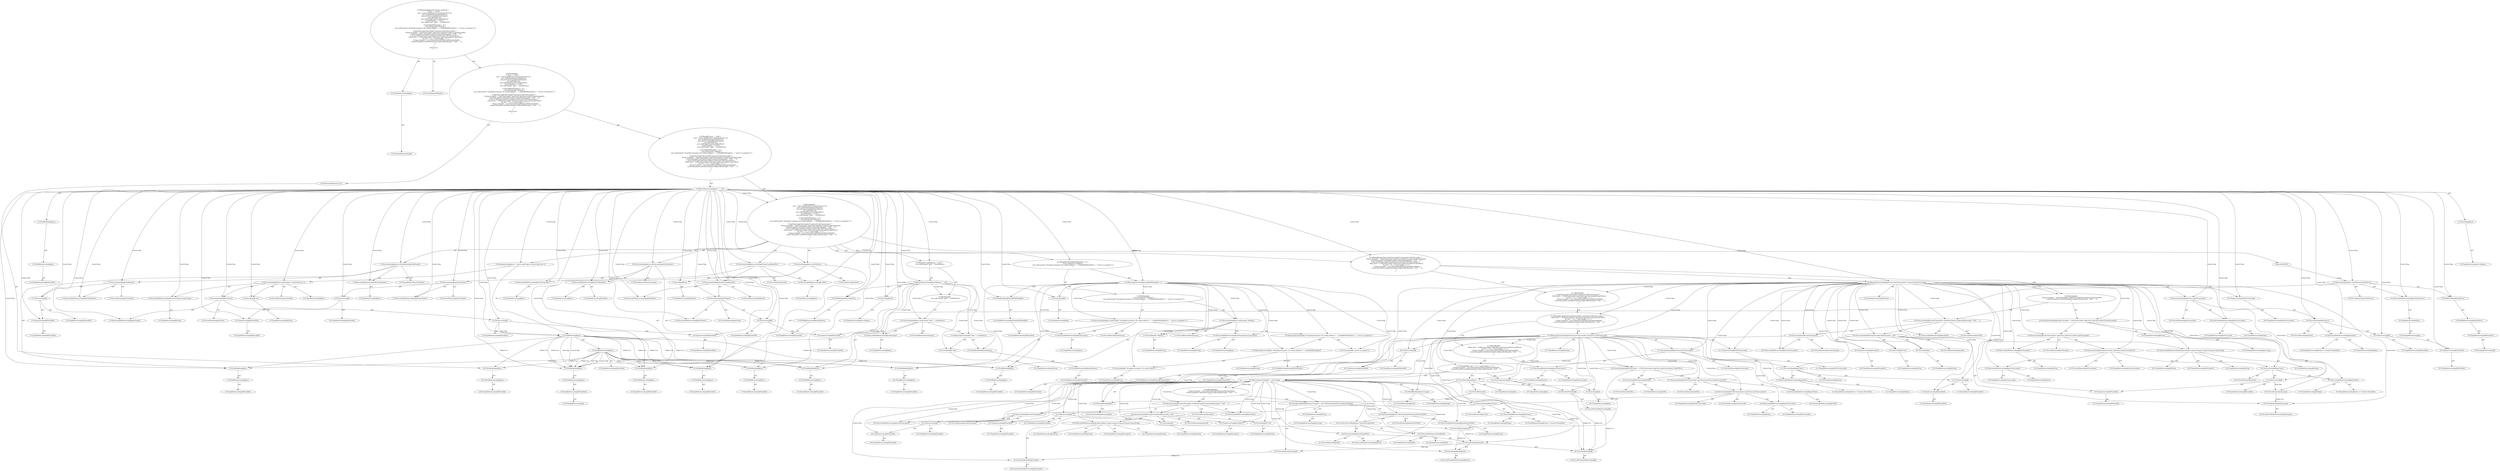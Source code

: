 digraph "getJava#?" {
0 [label="2:CtTypeReferenceImpl@Java" shape=ellipse]
1 [label="2:CtPackageReferenceImpl@" shape=ellipse]
2 [label="2:CtVirtualElement@getJava" shape=ellipse]
3 [label="3:CtFieldReferenceImpl@java" shape=ellipse]
4 [label="3:CtTypeReferenceImpl@PlaceHold" shape=ellipse]
5 [label="3:CtFieldReadImpl@java" shape=ellipse]
6 [label="3:CtLiteralImpl@null" shape=ellipse]
7 [label="3:CtTypeReferenceImpl@<nulltype>" shape=ellipse]
8 [label="3:CtBinaryOperatorImpl@java == null" shape=ellipse]
9 [label="4:CtFieldReferenceImpl@java" shape=ellipse]
10 [label="4:CtTypeReferenceImpl@PlaceHold" shape=ellipse]
11 [label="4:CtFieldWriteImpl@java" shape=ellipse]
12 [label="4:CtExecutableReferenceImpl@createTask(java.lang.String)" shape=ellipse]
13 [label="4:CtTypeReferenceImpl@String" shape=ellipse]
14 [label="4:CtVirtualElement@createTask" shape=ellipse]
15 [label="4:CtExecutableReferenceImpl@getProject()" shape=ellipse]
16 [label="4:CtVirtualElement@getProject" shape=ellipse]
17 [label="4:CtTypeAccessImpl@PlaceHold" shape=ellipse]
18 [label="4:CtTypeReferenceImpl@PlaceHold" shape=ellipse]
19 [label="4:CtThisAccessImpl@" shape=ellipse]
20 [label="4:CtTypeReferenceImpl@PlaceHold" shape=ellipse]
21 [label="4:CtInvocationImpl@getProject()" shape=ellipse]
22 [label="4:CtLiteralImpl@\"java\"" shape=ellipse]
23 [label="4:CtTypeReferenceImpl@String" shape=ellipse]
24 [label="4:CtInvocationImpl@((Java) (getProject().createTask(\"java\")))" shape=ellipse]
25 [label="4:CtTypeReferenceImpl@Java" shape=ellipse]
26 [label="4:CtAssignmentImpl@java = ((Java) (getProject().createTask(\"java\")))" shape=ellipse]
27 [label="5:CtExecutableReferenceImpl@setTaskName()" shape=ellipse]
28 [label="5:CtTypeReferenceImpl@java" shape=ellipse]
29 [label="5:CtVirtualElement@setTaskName" shape=ellipse]
30 [label="5:CtFieldReferenceImpl@java" shape=ellipse]
31 [label="5:CtTypeReferenceImpl@PlaceHold" shape=ellipse]
32 [label="5:CtFieldReadImpl@java" shape=ellipse]
33 [label="5:CtExecutableReferenceImpl@getTaskName()" shape=ellipse]
34 [label="5:CtVirtualElement@getTaskName" shape=ellipse]
35 [label="5:CtTypeAccessImpl@PlaceHold" shape=ellipse]
36 [label="5:CtTypeReferenceImpl@PlaceHold" shape=ellipse]
37 [label="5:CtThisAccessImpl@" shape=ellipse]
38 [label="5:CtTypeReferenceImpl@PlaceHold" shape=ellipse]
39 [label="5:CtInvocationImpl@getTaskName()" shape=ellipse]
40 [label="5:CtInvocationImpl@java.setTaskName(getTaskName())" shape=ellipse]
41 [label="6:CtExecutableReferenceImpl@setClassname()" shape=ellipse]
42 [label="6:CtTypeReferenceImpl@java" shape=ellipse]
43 [label="6:CtVirtualElement@setClassname" shape=ellipse]
44 [label="6:CtFieldReferenceImpl@java" shape=ellipse]
45 [label="6:CtTypeReferenceImpl@PlaceHold" shape=ellipse]
46 [label="6:CtFieldReadImpl@java" shape=ellipse]
47 [label="6:CtExecutableReferenceImpl@getClassName()" shape=ellipse]
48 [label="6:CtVirtualElement@getClassName" shape=ellipse]
49 [label="6:CtTypeAccessImpl@PlaceHold" shape=ellipse]
50 [label="6:CtTypeReferenceImpl@PlaceHold" shape=ellipse]
51 [label="6:CtThisAccessImpl@" shape=ellipse]
52 [label="6:CtTypeReferenceImpl@PlaceHold" shape=ellipse]
53 [label="6:CtInvocationImpl@getClassName()" shape=ellipse]
54 [label="6:CtInvocationImpl@java.setClassname(getClassName())" shape=ellipse]
55 [label="7:CtExecutableReferenceImpl@setFork(boolean)" shape=ellipse]
56 [label="7:CtTypeReferenceImpl@java" shape=ellipse]
57 [label="7:CtTypeReferenceImpl@boolean" shape=ellipse]
58 [label="7:CtVirtualElement@setFork" shape=ellipse]
59 [label="7:CtFieldReferenceImpl@java" shape=ellipse]
60 [label="7:CtTypeReferenceImpl@PlaceHold" shape=ellipse]
61 [label="7:CtFieldReadImpl@java" shape=ellipse]
62 [label="7:CtLiteralImpl@true" shape=ellipse]
63 [label="7:CtTypeReferenceImpl@boolean" shape=ellipse]
64 [label="7:CtInvocationImpl@java.setFork(true)" shape=ellipse]
65 [label="8:CtExecutableReferenceImpl@setDir()" shape=ellipse]
66 [label="8:CtTypeReferenceImpl@java" shape=ellipse]
67 [label="8:CtVirtualElement@setDir" shape=ellipse]
68 [label="8:CtFieldReferenceImpl@java" shape=ellipse]
69 [label="8:CtTypeReferenceImpl@PlaceHold" shape=ellipse]
70 [label="8:CtFieldReadImpl@java" shape=ellipse]
71 [label="8:CtExecutableReferenceImpl@getBaseDir()" shape=ellipse]
72 [label="8:CtVirtualElement@getBaseDir" shape=ellipse]
73 [label="8:CtExecutableReferenceImpl@getProject()" shape=ellipse]
74 [label="8:CtVirtualElement@getProject" shape=ellipse]
75 [label="8:CtTypeAccessImpl@PlaceHold" shape=ellipse]
76 [label="8:CtTypeReferenceImpl@PlaceHold" shape=ellipse]
77 [label="8:CtThisAccessImpl@" shape=ellipse]
78 [label="8:CtTypeReferenceImpl@PlaceHold" shape=ellipse]
79 [label="8:CtInvocationImpl@getProject()" shape=ellipse]
80 [label="8:CtInvocationImpl@getProject().getBaseDir()" shape=ellipse]
81 [label="8:CtInvocationImpl@java.setDir(getProject().getBaseDir())" shape=ellipse]
82 [label="9:CtFieldReferenceImpl@maxMemory" shape=ellipse]
83 [label="9:CtTypeReferenceImpl@PlaceHold" shape=ellipse]
84 [label="9:CtFieldReadImpl@maxMemory" shape=ellipse]
85 [label="9:CtLiteralImpl@null" shape=ellipse]
86 [label="9:CtTypeReferenceImpl@<nulltype>" shape=ellipse]
87 [label="9:CtBinaryOperatorImpl@maxMemory != null" shape=ellipse]
88 [label="10:CtExecutableReferenceImpl@setJvmargs()" shape=ellipse]
89 [label="10:CtTypeReferenceImpl@java" shape=ellipse]
90 [label="10:CtVirtualElement@setJvmargs" shape=ellipse]
91 [label="10:CtFieldReferenceImpl@java" shape=ellipse]
92 [label="10:CtTypeReferenceImpl@PlaceHold" shape=ellipse]
93 [label="10:CtFieldReadImpl@java" shape=ellipse]
94 [label="10:CtLiteralImpl@\"-Xmx\"" shape=ellipse]
95 [label="10:CtTypeReferenceImpl@String" shape=ellipse]
96 [label="10:CtFieldReferenceImpl@maxMemory" shape=ellipse]
97 [label="10:CtTypeReferenceImpl@PlaceHold" shape=ellipse]
98 [label="10:CtFieldReadImpl@maxMemory" shape=ellipse]
99 [label="10:CtBinaryOperatorImpl@\"-Xmx\" + maxMemory" shape=ellipse]
100 [label="10:CtInvocationImpl@java.setJvmargs(\"-Xmx\" + maxMemory)" shape=ellipse]
101 [label="9:CtBlockImpl@\{
    java.setJvmargs(\"-Xmx\" + maxMemory);
\}" shape=ellipse]
102 [label="9:CtIfImpl@if (maxMemory != null) \{
    java.setJvmargs(\"-Xmx\" + maxMemory);
\}" shape=ellipse]
103 [label="12:CtFieldReferenceImpl@forkedJVMDebugPort" shape=ellipse]
104 [label="12:CtTypeReferenceImpl@PlaceHold" shape=ellipse]
105 [label="12:CtFieldReadImpl@forkedJVMDebugPort" shape=ellipse]
106 [label="12:CtLiteralImpl@0" shape=ellipse]
107 [label="12:CtTypeReferenceImpl@int" shape=ellipse]
108 [label="12:CtBinaryOperatorImpl@forkedJVMDebugPort > 0" shape=ellipse]
109 [label="13:CtExecutableReferenceImpl@setJvmargs(java.lang.String)" shape=ellipse]
110 [label="13:CtTypeReferenceImpl@java" shape=ellipse]
111 [label="13:CtTypeReferenceImpl@String" shape=ellipse]
112 [label="13:CtVirtualElement@setJvmargs" shape=ellipse]
113 [label="13:CtFieldReferenceImpl@java" shape=ellipse]
114 [label="13:CtTypeReferenceImpl@PlaceHold" shape=ellipse]
115 [label="13:CtFieldReadImpl@java" shape=ellipse]
116 [label="13:CtLiteralImpl@\"-Xdebug\"" shape=ellipse]
117 [label="13:CtTypeReferenceImpl@String" shape=ellipse]
118 [label="13:CtInvocationImpl@java.setJvmargs(\"-Xdebug\")" shape=ellipse]
119 [label="14:CtExecutableReferenceImpl@setJvmargs()" shape=ellipse]
120 [label="14:CtTypeReferenceImpl@java" shape=ellipse]
121 [label="14:CtVirtualElement@setJvmargs" shape=ellipse]
122 [label="14:CtFieldReferenceImpl@java" shape=ellipse]
123 [label="14:CtTypeReferenceImpl@PlaceHold" shape=ellipse]
124 [label="14:CtFieldReadImpl@java" shape=ellipse]
125 [label="15:CtLiteralImpl@\"-Xrunjdwp:transport=dt_socket,address=\"" shape=ellipse]
126 [label="15:CtTypeReferenceImpl@String" shape=ellipse]
127 [label="15:CtFieldReferenceImpl@forkedJVMDebugPort" shape=ellipse]
128 [label="15:CtTypeReferenceImpl@PlaceHold" shape=ellipse]
129 [label="15:CtFieldReadImpl@forkedJVMDebugPort" shape=ellipse]
130 [label="15:CtBinaryOperatorImpl@(\"-Xrunjdwp:transport=dt_socket,address=\" + forkedJVMDebugPort)" shape=ellipse]
131 [label="16:CtLiteralImpl@\",server=y,suspend=y\"" shape=ellipse]
132 [label="16:CtTypeReferenceImpl@String" shape=ellipse]
133 [label="15:CtBinaryOperatorImpl@(\"-Xrunjdwp:transport=dt_socket,address=\" + forkedJVMDebugPort) + \",server=y,suspend=y\"" shape=ellipse]
134 [label="14:CtInvocationImpl@java.setJvmargs((\"-Xrunjdwp:transport=dt_socket,address=\" + forkedJVMDebugPort) + \",server=y,suspend=y\")" shape=ellipse]
135 [label="12:CtBlockImpl@\{
    java.setJvmargs(\"-Xdebug\");
    java.setJvmargs((\"-Xrunjdwp:transport=dt_socket,address=\" + forkedJVMDebugPort) + \",server=y,suspend=y\");
\}" shape=ellipse]
136 [label="12:CtIfImpl@if (forkedJVMDebugPort > 0) \{
    java.setJvmargs(\"-Xdebug\");
    java.setJvmargs((\"-Xrunjdwp:transport=dt_socket,address=\" + forkedJVMDebugPort) + \",server=y,suspend=y\");
\}" shape=ellipse]
137 [label="18:CtExecutableReferenceImpl@getClassLoader()" shape=ellipse]
138 [label="18:CtTypeReferenceImpl@Class" shape=ellipse]
139 [label="18:CtTypeReferenceImpl@ClassLoader" shape=ellipse]
140 [label="18:CtVirtualElement@getClassLoader" shape=ellipse]
141 [label="18:CtExecutableReferenceImpl@getClass()" shape=ellipse]
142 [label="18:CtTypeReferenceImpl@Object" shape=ellipse]
143 [label="18:CtTypeReferenceImpl@Class<? extends PlaceHold>" shape=ellipse]
144 [label="18:CtVirtualElement@getClass" shape=ellipse]
145 [label="18:CtTypeAccessImpl@PlaceHold" shape=ellipse]
146 [label="18:CtTypeReferenceImpl@PlaceHold" shape=ellipse]
147 [label="18:CtThisAccessImpl@" shape=ellipse]
148 [label="18:CtTypeReferenceImpl@PlaceHold" shape=ellipse]
149 [label="18:CtInvocationImpl@getClass()" shape=ellipse]
150 [label="18:CtInvocationImpl@getClass().getClassLoader()" shape=ellipse]
151 [label="18:CtTypeAccessImpl@AntClassLoader" shape=ellipse]
152 [label="18:CtTypeReferenceImpl@AntClassLoader" shape=ellipse]
153 [label="18:CtBinaryOperatorImpl@getClass().getClassLoader() instanceof AntClassLoader" shape=ellipse]
154 [label="18:CtTypeReferenceImpl@boolean" shape=ellipse]
155 [label="19:CtTypeReferenceImpl@String" shape=ellipse]
156 [label="19:CtPackageReferenceImpl@java.lang" shape=ellipse]
157 [label="19:CtExecutableReferenceImpl@getClasspath()" shape=ellipse]
158 [label="19:CtTypeReferenceImpl@String" shape=ellipse]
159 [label="19:CtVirtualElement@getClasspath" shape=ellipse]
160 [label="19:CtExecutableReferenceImpl@getClassLoader()" shape=ellipse]
161 [label="19:CtTypeReferenceImpl@Class" shape=ellipse]
162 [label="19:CtTypeReferenceImpl@ClassLoader" shape=ellipse]
163 [label="19:CtVirtualElement@getClassLoader" shape=ellipse]
164 [label="19:CtExecutableReferenceImpl@getClass()" shape=ellipse]
165 [label="19:CtTypeReferenceImpl@Object" shape=ellipse]
166 [label="19:CtTypeReferenceImpl@Class<? extends PlaceHold>" shape=ellipse]
167 [label="19:CtVirtualElement@getClass" shape=ellipse]
168 [label="19:CtTypeAccessImpl@PlaceHold" shape=ellipse]
169 [label="19:CtTypeReferenceImpl@PlaceHold" shape=ellipse]
170 [label="19:CtThisAccessImpl@" shape=ellipse]
171 [label="19:CtTypeReferenceImpl@PlaceHold" shape=ellipse]
172 [label="19:CtInvocationImpl@getClass()" shape=ellipse]
173 [label="19:CtInvocationImpl@((AntClassLoader) (getClass().getClassLoader()))" shape=ellipse]
174 [label="19:CtTypeReferenceImpl@AntClassLoader" shape=ellipse]
175 [label="19:CtInvocationImpl@((AntClassLoader) (getClass().getClassLoader())).getClasspath()" shape=ellipse]
176 [label="19:CtVirtualElement@classpath" shape=ellipse]
177 [label="19:CtLocalVariableImpl@String classpath = ((AntClassLoader) (getClass().getClassLoader())).getClasspath()" shape=ellipse]
178 [label="20:CtExecutableReferenceImpl@setPath()" shape=ellipse]
179 [label="20:CtVirtualElement@setPath" shape=ellipse]
180 [label="20:CtExecutableReferenceImpl@createClasspath()" shape=ellipse]
181 [label="20:CtVirtualElement@createClasspath" shape=ellipse]
182 [label="20:CtTypeAccessImpl@PlaceHold" shape=ellipse]
183 [label="20:CtTypeReferenceImpl@PlaceHold" shape=ellipse]
184 [label="20:CtThisAccessImpl@" shape=ellipse]
185 [label="20:CtTypeReferenceImpl@PlaceHold" shape=ellipse]
186 [label="20:CtInvocationImpl@createClasspath()" shape=ellipse]
187 [label="20:CtExecutableReferenceImpl@replaceAll(java.lang.String,java.lang.String,java.lang.String)" shape=ellipse]
188 [label="20:CtTypeReferenceImpl@StringUtil" shape=ellipse]
189 [label="20:CtTypeReferenceImpl@String" shape=ellipse]
190 [label="20:CtTypeReferenceImpl@String" shape=ellipse]
191 [label="20:CtTypeReferenceImpl@String" shape=ellipse]
192 [label="20:CtVirtualElement@replaceAll" shape=ellipse]
193 [label="20:CtTypeAccessImpl@StringUtil" shape=ellipse]
194 [label="20:CtTypeReferenceImpl@StringUtil" shape=ellipse]
195 [label="20:CtVariableReadImpl@classpath" shape=ellipse]
196 [label="20:CtLocalVariableReferenceImpl@classpath" shape=ellipse]
197 [label="20:CtLiteralImpl@\"%20\"" shape=ellipse]
198 [label="20:CtTypeReferenceImpl@String" shape=ellipse]
199 [label="20:CtLiteralImpl@\" \"" shape=ellipse]
200 [label="20:CtTypeReferenceImpl@String" shape=ellipse]
201 [label="20:CtInvocationImpl@StringUtil.replaceAll(classpath, \"%20\", \" \")" shape=ellipse]
202 [label="20:CtInvocationImpl@createClasspath().setPath(StringUtil.replaceAll(classpath, \"%20\", \" \"))" shape=ellipse]
203 [label="18:CtBlockImpl@\{
    String classpath = ((AntClassLoader) (getClass().getClassLoader())).getClasspath();
    createClasspath().setPath(StringUtil.replaceAll(classpath, \"%20\", \" \"));
\}" shape=ellipse]
204 [label="21:CtExecutableReferenceImpl@getClassLoader()" shape=ellipse]
205 [label="21:CtTypeReferenceImpl@Class" shape=ellipse]
206 [label="21:CtTypeReferenceImpl@ClassLoader" shape=ellipse]
207 [label="21:CtVirtualElement@getClassLoader" shape=ellipse]
208 [label="21:CtExecutableReferenceImpl@getClass()" shape=ellipse]
209 [label="21:CtTypeReferenceImpl@Object" shape=ellipse]
210 [label="21:CtTypeReferenceImpl@Class<? extends PlaceHold>" shape=ellipse]
211 [label="21:CtVirtualElement@getClass" shape=ellipse]
212 [label="21:CtTypeAccessImpl@PlaceHold" shape=ellipse]
213 [label="21:CtTypeReferenceImpl@PlaceHold" shape=ellipse]
214 [label="21:CtThisAccessImpl@" shape=ellipse]
215 [label="21:CtTypeReferenceImpl@PlaceHold" shape=ellipse]
216 [label="21:CtInvocationImpl@getClass()" shape=ellipse]
217 [label="21:CtInvocationImpl@getClass().getClassLoader()" shape=ellipse]
218 [label="21:CtTypeAccessImpl@URLClassLoader" shape=ellipse]
219 [label="21:CtTypeReferenceImpl@URLClassLoader" shape=ellipse]
220 [label="21:CtBinaryOperatorImpl@getClass().getClassLoader() instanceof URLClassLoader" shape=ellipse]
221 [label="21:CtTypeReferenceImpl@boolean" shape=ellipse]
222 [label="22:CtVirtualElement@URL[]" shape=ellipse]
223 [label="22:CtArrayTypeReferenceImpl@URL[]" shape=ellipse]
224 [label="22:CtTypeReferenceImpl@URL" shape=ellipse]
225 [label="22:CtExecutableReferenceImpl@getURLs()" shape=ellipse]
226 [label="22:CtArrayTypeReferenceImpl@URL[]" shape=ellipse]
227 [label="22:CtVirtualElement@getURLs" shape=ellipse]
228 [label="22:CtExecutableReferenceImpl@getClassLoader()" shape=ellipse]
229 [label="22:CtTypeReferenceImpl@Class" shape=ellipse]
230 [label="22:CtTypeReferenceImpl@ClassLoader" shape=ellipse]
231 [label="22:CtVirtualElement@getClassLoader" shape=ellipse]
232 [label="22:CtExecutableReferenceImpl@getClass()" shape=ellipse]
233 [label="22:CtTypeReferenceImpl@Object" shape=ellipse]
234 [label="22:CtTypeReferenceImpl@Class<? extends PlaceHold>" shape=ellipse]
235 [label="22:CtVirtualElement@getClass" shape=ellipse]
236 [label="22:CtTypeAccessImpl@PlaceHold" shape=ellipse]
237 [label="22:CtTypeReferenceImpl@PlaceHold" shape=ellipse]
238 [label="22:CtThisAccessImpl@" shape=ellipse]
239 [label="22:CtTypeReferenceImpl@PlaceHold" shape=ellipse]
240 [label="22:CtInvocationImpl@getClass()" shape=ellipse]
241 [label="22:CtInvocationImpl@((URLClassLoader) (getClass().getClassLoader()))" shape=ellipse]
242 [label="22:CtTypeReferenceImpl@URLClassLoader" shape=ellipse]
243 [label="22:CtInvocationImpl@((URLClassLoader) (getClass().getClassLoader())).getURLs()" shape=ellipse]
244 [label="22:CtVirtualElement@earls" shape=ellipse]
245 [label="22:CtLocalVariableImpl@URL[] earls = ((URLClassLoader) (getClass().getClassLoader())).getURLs()" shape=ellipse]
246 [label="23:CtTypeReferenceImpl@int" shape=ellipse]
247 [label="23:CtLiteralImpl@0" shape=ellipse]
248 [label="23:CtTypeReferenceImpl@int" shape=ellipse]
249 [label="23:CtVirtualElement@i" shape=ellipse]
250 [label="23:CtLocalVariableImpl@int i = 0" shape=ellipse]
251 [label="23:CtVariableReadImpl@i" shape=ellipse]
252 [label="23:CtLocalVariableReferenceImpl@i" shape=ellipse]
253 [label="23:CtFieldReferenceImpl@length" shape=ellipse]
254 [label="23:CtFieldReadImpl@earls.length" shape=ellipse]
255 [label="23:CtVariableReadImpl@earls" shape=ellipse]
256 [label="23:CtBinaryOperatorImpl@i < earls.length" shape=ellipse]
257 [label="23:CtVariableWriteImpl@i" shape=ellipse]
258 [label="23:CtLocalVariableReferenceImpl@i" shape=ellipse]
259 [label="23:CtUnaryOperatorImpl@i++" shape=ellipse]
260 [label="23:CtTypeReferenceImpl@int" shape=ellipse]
261 [label="24:CtTypeReferenceImpl@String" shape=ellipse]
262 [label="24:CtPackageReferenceImpl@java.lang" shape=ellipse]
263 [label="24:CtExecutableReferenceImpl@getAbsolutePath()" shape=ellipse]
264 [label="24:CtTypeReferenceImpl@String" shape=ellipse]
265 [label="24:CtVirtualElement@getAbsolutePath" shape=ellipse]
266 [label="24:CtExecutableReferenceImpl@File()" shape=ellipse]
267 [label="24:CtTypeReferenceImpl@File" shape=ellipse]
268 [label="24:CtTypeReferenceImpl@File" shape=ellipse]
269 [label="24:CtExecutableReferenceImpl@getFile()" shape=ellipse]
270 [label="24:CtVirtualElement@getFile" shape=ellipse]
271 [label="24:CtVariableReadImpl@earls" shape=ellipse]
272 [label="24:CtLocalVariableReferenceImpl@earls" shape=ellipse]
273 [label="24:CtVariableReadImpl@i" shape=ellipse]
274 [label="24:CtLocalVariableReferenceImpl@i" shape=ellipse]
275 [label="24:CtArrayReadImpl@earls[i]" shape=ellipse]
276 [label="24:CtInvocationImpl@earls[i].getFile()" shape=ellipse]
277 [label="24:CtConstructorCallImpl@new File(earls[i].getFile())" shape=ellipse]
278 [label="24:CtInvocationImpl@new File(earls[i].getFile()).getAbsolutePath()" shape=ellipse]
279 [label="24:CtVirtualElement@classpath" shape=ellipse]
280 [label="24:CtLocalVariableImpl@String classpath = new File(earls[i].getFile()).getAbsolutePath()" shape=ellipse]
281 [label="25:CtExecutableReferenceImpl@setPath()" shape=ellipse]
282 [label="25:CtVirtualElement@setPath" shape=ellipse]
283 [label="25:CtExecutableReferenceImpl@createClasspath()" shape=ellipse]
284 [label="25:CtVirtualElement@createClasspath" shape=ellipse]
285 [label="25:CtTypeAccessImpl@PlaceHold" shape=ellipse]
286 [label="25:CtTypeReferenceImpl@PlaceHold" shape=ellipse]
287 [label="25:CtThisAccessImpl@" shape=ellipse]
288 [label="25:CtTypeReferenceImpl@PlaceHold" shape=ellipse]
289 [label="25:CtInvocationImpl@createClasspath()" shape=ellipse]
290 [label="25:CtExecutableReferenceImpl@replaceAll(java.lang.String,java.lang.String,java.lang.String)" shape=ellipse]
291 [label="25:CtTypeReferenceImpl@StringUtil" shape=ellipse]
292 [label="25:CtTypeReferenceImpl@String" shape=ellipse]
293 [label="25:CtTypeReferenceImpl@String" shape=ellipse]
294 [label="25:CtTypeReferenceImpl@String" shape=ellipse]
295 [label="25:CtVirtualElement@replaceAll" shape=ellipse]
296 [label="25:CtTypeAccessImpl@StringUtil" shape=ellipse]
297 [label="25:CtTypeReferenceImpl@StringUtil" shape=ellipse]
298 [label="25:CtVariableReadImpl@classpath" shape=ellipse]
299 [label="25:CtLocalVariableReferenceImpl@classpath" shape=ellipse]
300 [label="25:CtLiteralImpl@\"%20\"" shape=ellipse]
301 [label="25:CtTypeReferenceImpl@String" shape=ellipse]
302 [label="25:CtLiteralImpl@\" \"" shape=ellipse]
303 [label="25:CtTypeReferenceImpl@String" shape=ellipse]
304 [label="25:CtInvocationImpl@StringUtil.replaceAll(classpath, \"%20\", \" \")" shape=ellipse]
305 [label="25:CtInvocationImpl@createClasspath().setPath(StringUtil.replaceAll(classpath, \"%20\", \" \"))" shape=ellipse]
306 [label="23:CtBlockImpl@\{
    String classpath = new File(earls[i].getFile()).getAbsolutePath();
    createClasspath().setPath(StringUtil.replaceAll(classpath, \"%20\", \" \"));
\}" shape=ellipse]
307 [label="23:CtForImpl@for (int i = 0; i < earls.length; i++) \{
    String classpath = new File(earls[i].getFile()).getAbsolutePath();
    createClasspath().setPath(StringUtil.replaceAll(classpath, \"%20\", \" \"));
\}" shape=ellipse]
308 [label="21:CtBlockImpl@\{
    URL[] earls = ((URLClassLoader) (getClass().getClassLoader())).getURLs();
    for (int i = 0; i < earls.length; i++) \{
        String classpath = new File(earls[i].getFile()).getAbsolutePath();
        createClasspath().setPath(StringUtil.replaceAll(classpath, \"%20\", \" \"));
    \}
\}" shape=ellipse]
309 [label="21:CtIfImpl@if (getClass().getClassLoader() instanceof URLClassLoader) \{
    URL[] earls = ((URLClassLoader) (getClass().getClassLoader())).getURLs();
    for (int i = 0; i < earls.length; i++) \{
        String classpath = new File(earls[i].getFile()).getAbsolutePath();
        createClasspath().setPath(StringUtil.replaceAll(classpath, \"%20\", \" \"));
    \}
\}" shape=ellipse]
310 [label="21:CtBlockImpl@
    if (getClass().getClassLoader() instanceof URLClassLoader) \{
        URL[] earls = ((URLClassLoader) (getClass().getClassLoader())).getURLs();
        for (int i = 0; i < earls.length; i++) \{
            String classpath = new File(earls[i].getFile()).getAbsolutePath();
            createClasspath().setPath(StringUtil.replaceAll(classpath, \"%20\", \" \"));
        \}
    \}
" shape=ellipse]
311 [label="18:CtIfImpl@if (getClass().getClassLoader() instanceof AntClassLoader) \{
    String classpath = ((AntClassLoader) (getClass().getClassLoader())).getClasspath();
    createClasspath().setPath(StringUtil.replaceAll(classpath, \"%20\", \" \"));
\} else if (getClass().getClassLoader() instanceof URLClassLoader) \{
    URL[] earls = ((URLClassLoader) (getClass().getClassLoader())).getURLs();
    for (int i = 0; i < earls.length; i++) \{
        String classpath = new File(earls[i].getFile()).getAbsolutePath();
        createClasspath().setPath(StringUtil.replaceAll(classpath, \"%20\", \" \"));
    \}
\}" shape=ellipse]
312 [label="3:CtBlockImpl@\{
    java = ((Java) (getProject().createTask(\"java\")));
    java.setTaskName(getTaskName());
    java.setClassname(getClassName());
    java.setFork(true);
    java.setDir(getProject().getBaseDir());
    if (maxMemory != null) \{
        java.setJvmargs(\"-Xmx\" + maxMemory);
    \}
    if (forkedJVMDebugPort > 0) \{
        java.setJvmargs(\"-Xdebug\");
        java.setJvmargs((\"-Xrunjdwp:transport=dt_socket,address=\" + forkedJVMDebugPort) + \",server=y,suspend=y\");
    \}
    if (getClass().getClassLoader() instanceof AntClassLoader) \{
        String classpath = ((AntClassLoader) (getClass().getClassLoader())).getClasspath();
        createClasspath().setPath(StringUtil.replaceAll(classpath, \"%20\", \" \"));
    \} else if (getClass().getClassLoader() instanceof URLClassLoader) \{
        URL[] earls = ((URLClassLoader) (getClass().getClassLoader())).getURLs();
        for (int i = 0; i < earls.length; i++) \{
            String classpath = new File(earls[i].getFile()).getAbsolutePath();
            createClasspath().setPath(StringUtil.replaceAll(classpath, \"%20\", \" \"));
        \}
    \}
\}" shape=ellipse]
313 [label="3:CtIfImpl@if (java == null) \{
    java = ((Java) (getProject().createTask(\"java\")));
    java.setTaskName(getTaskName());
    java.setClassname(getClassName());
    java.setFork(true);
    java.setDir(getProject().getBaseDir());
    if (maxMemory != null) \{
        java.setJvmargs(\"-Xmx\" + maxMemory);
    \}
    if (forkedJVMDebugPort > 0) \{
        java.setJvmargs(\"-Xdebug\");
        java.setJvmargs((\"-Xrunjdwp:transport=dt_socket,address=\" + forkedJVMDebugPort) + \",server=y,suspend=y\");
    \}
    if (getClass().getClassLoader() instanceof AntClassLoader) \{
        String classpath = ((AntClassLoader) (getClass().getClassLoader())).getClasspath();
        createClasspath().setPath(StringUtil.replaceAll(classpath, \"%20\", \" \"));
    \} else if (getClass().getClassLoader() instanceof URLClassLoader) \{
        URL[] earls = ((URLClassLoader) (getClass().getClassLoader())).getURLs();
        for (int i = 0; i < earls.length; i++) \{
            String classpath = new File(earls[i].getFile()).getAbsolutePath();
            createClasspath().setPath(StringUtil.replaceAll(classpath, \"%20\", \" \"));
        \}
    \}
\}" shape=ellipse]
314 [label="29:CtFieldReferenceImpl@java" shape=ellipse]
315 [label="29:CtTypeReferenceImpl@PlaceHold" shape=ellipse]
316 [label="29:CtFieldReadImpl@java" shape=ellipse]
317 [label="29:CtReturnImpl@return java" shape=ellipse]
318 [label="2:CtBlockImpl@\{
    if (java == null) \{
        java = ((Java) (getProject().createTask(\"java\")));
        java.setTaskName(getTaskName());
        java.setClassname(getClassName());
        java.setFork(true);
        java.setDir(getProject().getBaseDir());
        if (maxMemory != null) \{
            java.setJvmargs(\"-Xmx\" + maxMemory);
        \}
        if (forkedJVMDebugPort > 0) \{
            java.setJvmargs(\"-Xdebug\");
            java.setJvmargs((\"-Xrunjdwp:transport=dt_socket,address=\" + forkedJVMDebugPort) + \",server=y,suspend=y\");
        \}
        if (getClass().getClassLoader() instanceof AntClassLoader) \{
            String classpath = ((AntClassLoader) (getClass().getClassLoader())).getClasspath();
            createClasspath().setPath(StringUtil.replaceAll(classpath, \"%20\", \" \"));
        \} else if (getClass().getClassLoader() instanceof URLClassLoader) \{
            URL[] earls = ((URLClassLoader) (getClass().getClassLoader())).getURLs();
            for (int i = 0; i < earls.length; i++) \{
                String classpath = new File(earls[i].getFile()).getAbsolutePath();
                createClasspath().setPath(StringUtil.replaceAll(classpath, \"%20\", \" \"));
            \}
        \}
    \}
    return java;
\}" shape=ellipse]
319 [label="2:CtMethodImpl@protected Java getJava() \{
    if (java == null) \{
        java = ((Java) (getProject().createTask(\"java\")));
        java.setTaskName(getTaskName());
        java.setClassname(getClassName());
        java.setFork(true);
        java.setDir(getProject().getBaseDir());
        if (maxMemory != null) \{
            java.setJvmargs(\"-Xmx\" + maxMemory);
        \}
        if (forkedJVMDebugPort > 0) \{
            java.setJvmargs(\"-Xdebug\");
            java.setJvmargs((\"-Xrunjdwp:transport=dt_socket,address=\" + forkedJVMDebugPort) + \",server=y,suspend=y\");
        \}
        if (getClass().getClassLoader() instanceof AntClassLoader) \{
            String classpath = ((AntClassLoader) (getClass().getClassLoader())).getClasspath();
            createClasspath().setPath(StringUtil.replaceAll(classpath, \"%20\", \" \"));
        \} else if (getClass().getClassLoader() instanceof URLClassLoader) \{
            URL[] earls = ((URLClassLoader) (getClass().getClassLoader())).getURLs();
            for (int i = 0; i < earls.length; i++) \{
                String classpath = new File(earls[i].getFile()).getAbsolutePath();
                createClasspath().setPath(StringUtil.replaceAll(classpath, \"%20\", \" \"));
            \}
        \}
    \}
    return java;
\}" shape=ellipse]
320 [label="8:Insert@INSERT" shape=ellipse]
321 [label="8:CtPackageReferenceImpl@" shape=ellipse]
322 [label="8:CtTypeReferenceImpl@PlaceHold" shape=ellipse]
323 [label="8:CtFieldReferenceImpl@java" shape=ellipse]
324 [label="8:CtFieldReadImpl@java" shape=ellipse]
325 [label="8:CtPackageReferenceImpl@" shape=ellipse]
326 [label="8:CtTypeReferenceImpl@java" shape=ellipse]
327 [label="8:CtExecutableReferenceImpl@setFailonerror()" shape=ellipse]
328 [label="8:CtPackageReferenceImpl@" shape=ellipse]
329 [label="8:CtTypeReferenceImpl@PlaceHold" shape=ellipse]
330 [label="8:CtFieldReferenceImpl@failOnError" shape=ellipse]
331 [label="8:CtFieldReadImpl@failOnError" shape=ellipse]
332 [label="8:CtInvocationImpl@java.setFailonerror(failOnError)" shape=ellipse]
333 [label="8:CtVirtualElement@setFailonerror" shape=ellipse]
0 -> 1 [label="AST"];
3 -> 4 [label="AST"];
5 -> 3 [label="AST"];
6 -> 7 [label="AST"];
8 -> 5 [label="AST"];
8 -> 6 [label="AST"];
8 -> 312 [label="Control Dep"];
8 -> 26 [label="Control Dep"];
8 -> 11 [label="Control Dep"];
8 -> 24 [label="Control Dep"];
8 -> 12 [label="Control Dep"];
8 -> 21 [label="Control Dep"];
8 -> 15 [label="Control Dep"];
8 -> 19 [label="Control Dep"];
8 -> 17 [label="Control Dep"];
8 -> 22 [label="Control Dep"];
8 -> 40 [label="Control Dep"];
8 -> 27 [label="Control Dep"];
8 -> 32 [label="Control Dep"];
8 -> 39 [label="Control Dep"];
8 -> 33 [label="Control Dep"];
8 -> 37 [label="Control Dep"];
8 -> 35 [label="Control Dep"];
8 -> 54 [label="Control Dep"];
8 -> 41 [label="Control Dep"];
8 -> 46 [label="Control Dep"];
8 -> 53 [label="Control Dep"];
8 -> 47 [label="Control Dep"];
8 -> 51 [label="Control Dep"];
8 -> 49 [label="Control Dep"];
8 -> 64 [label="Control Dep"];
8 -> 55 [label="Control Dep"];
8 -> 61 [label="Control Dep"];
8 -> 62 [label="Control Dep"];
8 -> 81 [label="Control Dep"];
8 -> 65 [label="Control Dep"];
8 -> 70 [label="Control Dep"];
8 -> 80 [label="Control Dep"];
8 -> 71 [label="Control Dep"];
8 -> 79 [label="Control Dep"];
8 -> 73 [label="Control Dep"];
8 -> 77 [label="Control Dep"];
8 -> 75 [label="Control Dep"];
8 -> 102 [label="Control Dep"];
8 -> 87 [label="Control Dep"];
8 -> 84 [label="Control Dep"];
8 -> 85 [label="Control Dep"];
8 -> 136 [label="Control Dep"];
8 -> 108 [label="Control Dep"];
8 -> 105 [label="Control Dep"];
8 -> 106 [label="Control Dep"];
8 -> 311 [label="Control Dep"];
8 -> 153 [label="Control Dep"];
8 -> 150 [label="Control Dep"];
8 -> 137 [label="Control Dep"];
8 -> 149 [label="Control Dep"];
8 -> 141 [label="Control Dep"];
8 -> 147 [label="Control Dep"];
8 -> 145 [label="Control Dep"];
8 -> 151 [label="Control Dep"];
8 -> 324 [label="Control Dep"];
8 -> 327 [label="Control Dep"];
8 -> 331 [label="Control Dep"];
8 -> 332 [label="Control Dep"];
9 -> 10 [label="AST"];
9 -> 32 [label="Define-Use"];
9 -> 46 [label="Define-Use"];
9 -> 61 [label="Define-Use"];
9 -> 70 [label="Define-Use"];
9 -> 93 [label="Define-Use"];
9 -> 115 [label="Define-Use"];
9 -> 124 [label="Define-Use"];
9 -> 316 [label="Define-Use"];
9 -> 324 [label="Define-Use"];
9 -> 324 [label="Data Dep"];
9 -> 324 [label="Control Dep"];
11 -> 9 [label="AST"];
11 -> 32 [label="Define-Use"];
11 -> 46 [label="Define-Use"];
11 -> 61 [label="Define-Use"];
11 -> 70 [label="Define-Use"];
11 -> 93 [label="Define-Use"];
11 -> 115 [label="Define-Use"];
11 -> 124 [label="Define-Use"];
11 -> 316 [label="Define-Use"];
11 -> 324 [label="Define-Use"];
11 -> 324 [label="Data Dep"];
11 -> 324 [label="Control Dep"];
12 -> 13 [label="AST"];
17 -> 18 [label="AST"];
19 -> 20 [label="AST"];
19 -> 17 [label="AST"];
19 -> 11 [label="Data Dep"];
21 -> 16 [label="AST"];
21 -> 19 [label="AST"];
21 -> 15 [label="AST"];
22 -> 23 [label="AST"];
24 -> 14 [label="AST"];
24 -> 25 [label="AST"];
24 -> 21 [label="AST"];
24 -> 12 [label="AST"];
24 -> 22 [label="AST"];
26 -> 11 [label="AST"];
26 -> 24 [label="AST"];
27 -> 28 [label="AST"];
30 -> 31 [label="AST"];
32 -> 30 [label="AST"];
35 -> 36 [label="AST"];
37 -> 38 [label="AST"];
37 -> 35 [label="AST"];
39 -> 34 [label="AST"];
39 -> 37 [label="AST"];
39 -> 33 [label="AST"];
40 -> 29 [label="AST"];
40 -> 32 [label="AST"];
40 -> 27 [label="AST"];
40 -> 39 [label="AST"];
41 -> 42 [label="AST"];
44 -> 45 [label="AST"];
46 -> 44 [label="AST"];
49 -> 50 [label="AST"];
51 -> 52 [label="AST"];
51 -> 49 [label="AST"];
53 -> 48 [label="AST"];
53 -> 51 [label="AST"];
53 -> 47 [label="AST"];
54 -> 43 [label="AST"];
54 -> 46 [label="AST"];
54 -> 41 [label="AST"];
54 -> 53 [label="AST"];
55 -> 56 [label="AST"];
55 -> 57 [label="AST"];
59 -> 60 [label="AST"];
61 -> 59 [label="AST"];
62 -> 63 [label="AST"];
64 -> 58 [label="AST"];
64 -> 61 [label="AST"];
64 -> 55 [label="AST"];
64 -> 62 [label="AST"];
65 -> 66 [label="AST"];
68 -> 69 [label="AST"];
70 -> 68 [label="AST"];
75 -> 76 [label="AST"];
77 -> 78 [label="AST"];
77 -> 75 [label="AST"];
79 -> 74 [label="AST"];
79 -> 77 [label="AST"];
79 -> 73 [label="AST"];
80 -> 72 [label="AST"];
80 -> 79 [label="AST"];
80 -> 71 [label="AST"];
81 -> 67 [label="AST"];
81 -> 70 [label="AST"];
81 -> 65 [label="AST"];
81 -> 80 [label="AST"];
82 -> 83 [label="AST"];
84 -> 82 [label="AST"];
85 -> 86 [label="AST"];
87 -> 84 [label="AST"];
87 -> 85 [label="AST"];
87 -> 101 [label="Control Dep"];
87 -> 100 [label="Control Dep"];
87 -> 88 [label="Control Dep"];
87 -> 93 [label="Control Dep"];
87 -> 99 [label="Control Dep"];
87 -> 94 [label="Control Dep"];
87 -> 98 [label="Control Dep"];
88 -> 89 [label="AST"];
91 -> 92 [label="AST"];
93 -> 91 [label="AST"];
94 -> 95 [label="AST"];
96 -> 97 [label="AST"];
98 -> 96 [label="AST"];
99 -> 94 [label="AST"];
99 -> 98 [label="AST"];
100 -> 90 [label="AST"];
100 -> 93 [label="AST"];
100 -> 88 [label="AST"];
100 -> 99 [label="AST"];
101 -> 100 [label="AST"];
102 -> 87 [label="AST"];
102 -> 101 [label="AST"];
103 -> 104 [label="AST"];
105 -> 103 [label="AST"];
106 -> 107 [label="AST"];
108 -> 105 [label="AST"];
108 -> 106 [label="AST"];
108 -> 135 [label="Control Dep"];
108 -> 118 [label="Control Dep"];
108 -> 109 [label="Control Dep"];
108 -> 115 [label="Control Dep"];
108 -> 116 [label="Control Dep"];
108 -> 134 [label="Control Dep"];
108 -> 119 [label="Control Dep"];
108 -> 124 [label="Control Dep"];
108 -> 133 [label="Control Dep"];
108 -> 130 [label="Control Dep"];
108 -> 125 [label="Control Dep"];
108 -> 129 [label="Control Dep"];
108 -> 131 [label="Control Dep"];
109 -> 110 [label="AST"];
109 -> 111 [label="AST"];
113 -> 114 [label="AST"];
115 -> 113 [label="AST"];
116 -> 117 [label="AST"];
118 -> 112 [label="AST"];
118 -> 115 [label="AST"];
118 -> 109 [label="AST"];
118 -> 116 [label="AST"];
119 -> 120 [label="AST"];
122 -> 123 [label="AST"];
124 -> 122 [label="AST"];
125 -> 126 [label="AST"];
127 -> 128 [label="AST"];
129 -> 127 [label="AST"];
130 -> 125 [label="AST"];
130 -> 129 [label="AST"];
131 -> 132 [label="AST"];
133 -> 130 [label="AST"];
133 -> 131 [label="AST"];
134 -> 121 [label="AST"];
134 -> 124 [label="AST"];
134 -> 119 [label="AST"];
134 -> 133 [label="AST"];
135 -> 118 [label="AST"];
135 -> 134 [label="AST"];
136 -> 108 [label="AST"];
136 -> 135 [label="AST"];
137 -> 138 [label="AST"];
137 -> 139 [label="AST"];
141 -> 142 [label="AST"];
141 -> 143 [label="AST"];
145 -> 146 [label="AST"];
147 -> 148 [label="AST"];
147 -> 145 [label="AST"];
149 -> 144 [label="AST"];
149 -> 147 [label="AST"];
149 -> 141 [label="AST"];
150 -> 140 [label="AST"];
150 -> 149 [label="AST"];
150 -> 137 [label="AST"];
151 -> 152 [label="AST"];
153 -> 154 [label="AST"];
153 -> 150 [label="AST"];
153 -> 151 [label="AST"];
153 -> 203 [label="Control Dep"];
153 -> 177 [label="Control Dep"];
153 -> 175 [label="Control Dep"];
153 -> 157 [label="Control Dep"];
153 -> 173 [label="Control Dep"];
153 -> 160 [label="Control Dep"];
153 -> 172 [label="Control Dep"];
153 -> 164 [label="Control Dep"];
153 -> 170 [label="Control Dep"];
153 -> 168 [label="Control Dep"];
153 -> 202 [label="Control Dep"];
153 -> 178 [label="Control Dep"];
153 -> 186 [label="Control Dep"];
153 -> 180 [label="Control Dep"];
153 -> 184 [label="Control Dep"];
153 -> 182 [label="Control Dep"];
153 -> 201 [label="Control Dep"];
153 -> 187 [label="Control Dep"];
153 -> 193 [label="Control Dep"];
153 -> 195 [label="Control Dep"];
153 -> 197 [label="Control Dep"];
153 -> 199 [label="Control Dep"];
153 -> 310 [label="Control Dep"];
153 -> 309 [label="Control Dep"];
153 -> 220 [label="Control Dep"];
153 -> 217 [label="Control Dep"];
153 -> 204 [label="Control Dep"];
153 -> 216 [label="Control Dep"];
153 -> 208 [label="Control Dep"];
153 -> 214 [label="Control Dep"];
153 -> 212 [label="Control Dep"];
153 -> 218 [label="Control Dep"];
155 -> 156 [label="AST"];
157 -> 158 [label="AST"];
160 -> 161 [label="AST"];
160 -> 162 [label="AST"];
164 -> 165 [label="AST"];
164 -> 166 [label="AST"];
168 -> 169 [label="AST"];
170 -> 171 [label="AST"];
170 -> 168 [label="AST"];
170 -> 176 [label="Data Dep"];
172 -> 167 [label="AST"];
172 -> 170 [label="AST"];
172 -> 164 [label="AST"];
173 -> 163 [label="AST"];
173 -> 174 [label="AST"];
173 -> 172 [label="AST"];
173 -> 160 [label="AST"];
175 -> 159 [label="AST"];
175 -> 173 [label="AST"];
175 -> 157 [label="AST"];
176 -> 195 [label="Define-Use"];
177 -> 176 [label="AST"];
177 -> 155 [label="AST"];
177 -> 175 [label="AST"];
182 -> 183 [label="AST"];
184 -> 185 [label="AST"];
184 -> 182 [label="AST"];
186 -> 181 [label="AST"];
186 -> 184 [label="AST"];
186 -> 180 [label="AST"];
187 -> 188 [label="AST"];
187 -> 189 [label="AST"];
187 -> 190 [label="AST"];
187 -> 191 [label="AST"];
193 -> 194 [label="AST"];
195 -> 196 [label="AST"];
197 -> 198 [label="AST"];
199 -> 200 [label="AST"];
201 -> 192 [label="AST"];
201 -> 193 [label="AST"];
201 -> 187 [label="AST"];
201 -> 195 [label="AST"];
201 -> 197 [label="AST"];
201 -> 199 [label="AST"];
202 -> 179 [label="AST"];
202 -> 186 [label="AST"];
202 -> 178 [label="AST"];
202 -> 201 [label="AST"];
203 -> 177 [label="AST"];
203 -> 202 [label="AST"];
204 -> 205 [label="AST"];
204 -> 206 [label="AST"];
208 -> 209 [label="AST"];
208 -> 210 [label="AST"];
212 -> 213 [label="AST"];
214 -> 215 [label="AST"];
214 -> 212 [label="AST"];
216 -> 211 [label="AST"];
216 -> 214 [label="AST"];
216 -> 208 [label="AST"];
217 -> 207 [label="AST"];
217 -> 216 [label="AST"];
217 -> 204 [label="AST"];
218 -> 219 [label="AST"];
220 -> 221 [label="AST"];
220 -> 217 [label="AST"];
220 -> 218 [label="AST"];
220 -> 308 [label="Control Dep"];
220 -> 245 [label="Control Dep"];
220 -> 223 [label="Control Dep"];
220 -> 243 [label="Control Dep"];
220 -> 225 [label="Control Dep"];
220 -> 241 [label="Control Dep"];
220 -> 228 [label="Control Dep"];
220 -> 240 [label="Control Dep"];
220 -> 232 [label="Control Dep"];
220 -> 238 [label="Control Dep"];
220 -> 236 [label="Control Dep"];
220 -> 307 [label="Control Dep"];
220 -> 250 [label="Control Dep"];
220 -> 247 [label="Control Dep"];
220 -> 256 [label="Control Dep"];
220 -> 251 [label="Control Dep"];
220 -> 254 [label="Control Dep"];
220 -> 259 [label="Control Dep"];
220 -> 257 [label="Control Dep"];
223 -> 222 [label="AST"];
223 -> 224 [label="AST"];
225 -> 226 [label="AST"];
228 -> 229 [label="AST"];
228 -> 230 [label="AST"];
232 -> 233 [label="AST"];
232 -> 234 [label="AST"];
236 -> 237 [label="AST"];
238 -> 239 [label="AST"];
238 -> 236 [label="AST"];
238 -> 244 [label="Data Dep"];
240 -> 235 [label="AST"];
240 -> 238 [label="AST"];
240 -> 232 [label="AST"];
241 -> 231 [label="AST"];
241 -> 242 [label="AST"];
241 -> 240 [label="AST"];
241 -> 228 [label="AST"];
243 -> 227 [label="AST"];
243 -> 241 [label="AST"];
243 -> 225 [label="AST"];
244 -> 271 [label="Define-Use"];
244 -> 275 [label="Define-Use"];
245 -> 244 [label="AST"];
245 -> 223 [label="AST"];
245 -> 243 [label="AST"];
247 -> 248 [label="AST"];
249 -> 251 [label="Define-Use"];
249 -> 273 [label="Define-Use"];
250 -> 249 [label="AST"];
250 -> 246 [label="AST"];
250 -> 247 [label="AST"];
251 -> 252 [label="AST"];
254 -> 255 [label="AST"];
254 -> 253 [label="AST"];
256 -> 251 [label="AST"];
256 -> 254 [label="AST"];
256 -> 306 [label="Control Dep"];
256 -> 280 [label="Control Dep"];
256 -> 278 [label="Control Dep"];
256 -> 263 [label="Control Dep"];
256 -> 277 [label="Control Dep"];
256 -> 266 [label="Control Dep"];
256 -> 276 [label="Control Dep"];
256 -> 269 [label="Control Dep"];
256 -> 275 [label="Control Dep"];
256 -> 271 [label="Control Dep"];
256 -> 273 [label="Control Dep"];
256 -> 305 [label="Control Dep"];
256 -> 281 [label="Control Dep"];
256 -> 289 [label="Control Dep"];
256 -> 283 [label="Control Dep"];
256 -> 287 [label="Control Dep"];
256 -> 285 [label="Control Dep"];
256 -> 304 [label="Control Dep"];
256 -> 290 [label="Control Dep"];
256 -> 296 [label="Control Dep"];
256 -> 298 [label="Control Dep"];
256 -> 300 [label="Control Dep"];
256 -> 302 [label="Control Dep"];
257 -> 258 [label="AST"];
257 -> 273 [label="Define-Use"];
258 -> 273 [label="Define-Use"];
259 -> 260 [label="AST"];
259 -> 257 [label="AST"];
261 -> 262 [label="AST"];
263 -> 264 [label="AST"];
266 -> 267 [label="AST"];
266 -> 268 [label="AST"];
271 -> 272 [label="AST"];
273 -> 274 [label="AST"];
275 -> 271 [label="AST"];
275 -> 273 [label="AST"];
275 -> 279 [label="Data Dep"];
276 -> 270 [label="AST"];
276 -> 275 [label="AST"];
276 -> 269 [label="AST"];
277 -> 266 [label="AST"];
277 -> 276 [label="AST"];
278 -> 265 [label="AST"];
278 -> 277 [label="AST"];
278 -> 263 [label="AST"];
279 -> 298 [label="Define-Use"];
280 -> 279 [label="AST"];
280 -> 261 [label="AST"];
280 -> 278 [label="AST"];
285 -> 286 [label="AST"];
287 -> 288 [label="AST"];
287 -> 285 [label="AST"];
289 -> 284 [label="AST"];
289 -> 287 [label="AST"];
289 -> 283 [label="AST"];
290 -> 291 [label="AST"];
290 -> 292 [label="AST"];
290 -> 293 [label="AST"];
290 -> 294 [label="AST"];
296 -> 297 [label="AST"];
298 -> 299 [label="AST"];
300 -> 301 [label="AST"];
302 -> 303 [label="AST"];
304 -> 295 [label="AST"];
304 -> 296 [label="AST"];
304 -> 290 [label="AST"];
304 -> 298 [label="AST"];
304 -> 300 [label="AST"];
304 -> 302 [label="AST"];
305 -> 282 [label="AST"];
305 -> 289 [label="AST"];
305 -> 281 [label="AST"];
305 -> 304 [label="AST"];
306 -> 280 [label="AST"];
306 -> 305 [label="AST"];
307 -> 250 [label="AST"];
307 -> 256 [label="AST"];
307 -> 259 [label="AST"];
307 -> 306 [label="AST"];
308 -> 245 [label="AST"];
308 -> 307 [label="AST"];
309 -> 220 [label="AST"];
309 -> 308 [label="AST"];
310 -> 309 [label="AST"];
311 -> 153 [label="AST"];
311 -> 203 [label="AST"];
311 -> 310 [label="AST"];
312 -> 26 [label="AST"];
312 -> 40 [label="AST"];
312 -> 54 [label="AST"];
312 -> 64 [label="AST"];
312 -> 81 [label="AST"];
312 -> 102 [label="AST"];
312 -> 136 [label="AST"];
312 -> 311 [label="AST"];
312 -> 320 [label="Action"];
313 -> 8 [label="AST"];
313 -> 312 [label="AST"];
314 -> 315 [label="AST"];
316 -> 314 [label="AST"];
317 -> 316 [label="AST"];
318 -> 313 [label="AST"];
318 -> 317 [label="AST"];
319 -> 2 [label="AST"];
319 -> 0 [label="AST"];
319 -> 318 [label="AST"];
320 -> 332 [label="Action"];
322 -> 321 [label="AST"];
323 -> 322 [label="AST"];
324 -> 323 [label="AST"];
326 -> 325 [label="AST"];
327 -> 326 [label="AST"];
329 -> 328 [label="AST"];
330 -> 329 [label="AST"];
331 -> 330 [label="AST"];
332 -> 333 [label="AST"];
332 -> 324 [label="AST"];
332 -> 327 [label="AST"];
332 -> 331 [label="AST"];
}